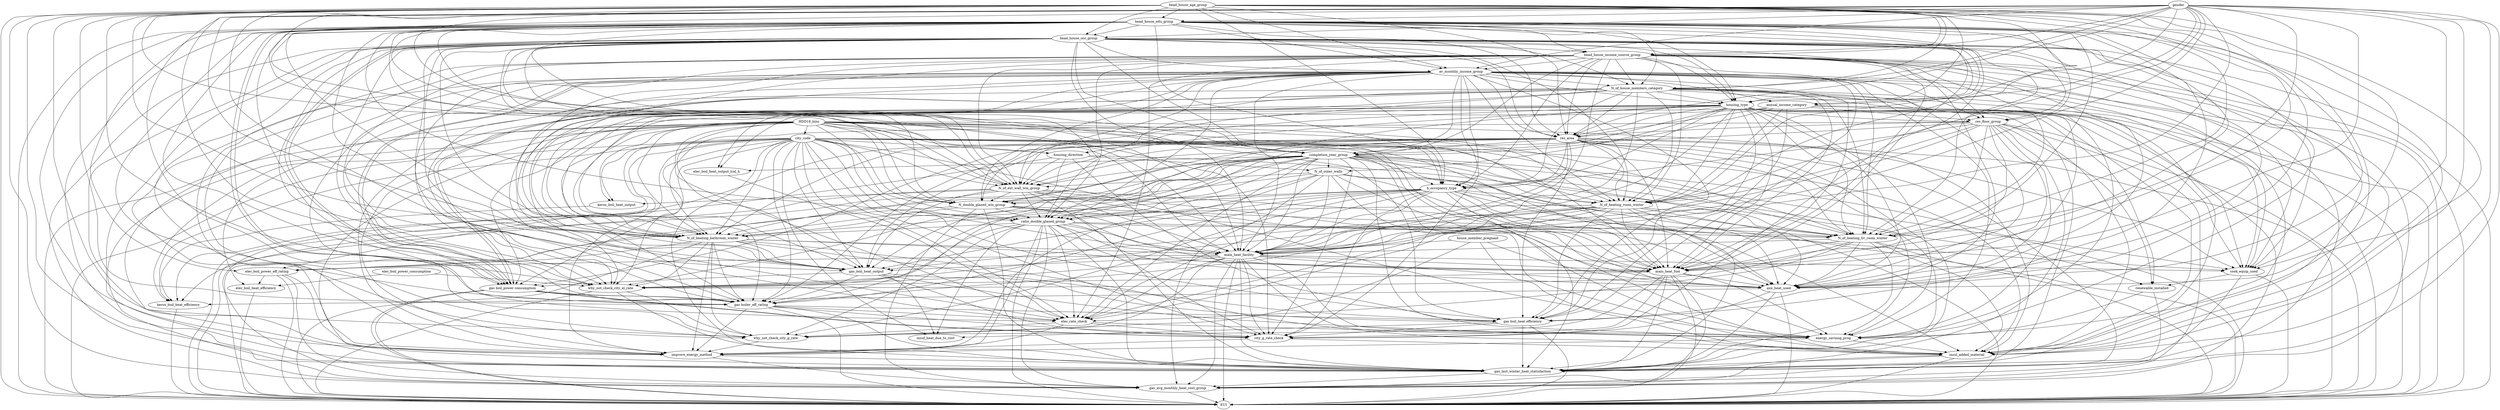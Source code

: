 digraph {
	HDD18_bins -> city_code
	HDD18_bins -> housing_direction
	HDD18_bins -> N_of_heating_room_winter
	HDD18_bins -> N_of_heating_liv_room_winter
	HDD18_bins -> N_of_heating_bathroom_winter
	HDD18_bins -> N_of_ext_wall_win_group
	HDD18_bins -> ratio_double_glazed_group
	HDD18_bins -> N_double_glazed_win_group
	HDD18_bins -> main_heat_facility
	HDD18_bins -> main_heat_fuel
	HDD18_bins -> keros_boil_heat_output
	HDD18_bins -> keros_boil_heat_efficiency
	HDD18_bins -> gas_boil_heat_output
	HDD18_bins -> "gas boil_power consumption"
	HDD18_bins -> "gas boiler_eff_rating"
	HDD18_bins -> "gas boil_heat efficiency"
	HDD18_bins -> elec_rate_check
	HDD18_bins -> city_g_rate_check
	HDD18_bins -> gas_avg_monthly_heat_cost_group
	HDD18_bins -> gas_last_winter_heat_statisfaction
	HDD18_bins -> insul_added_material
	HDD18_bins -> improve_energy_method
	HDD18_bins -> energy_savinng_prog
	HDD18_bins -> EUI
	city_code -> housing_direction
	city_code -> N_of_heating_room_winter
	city_code -> N_of_heating_liv_room_winter
	city_code -> N_of_heating_bathroom_winter
	city_code -> N_of_ext_wall_win_group
	city_code -> ratio_double_glazed_group
	city_code -> N_double_glazed_win_group
	city_code -> main_heat_facility
	city_code -> main_heat_fuel
	city_code -> aux_heat_used
	city_code -> keros_boil_heat_output
	city_code -> keros_boil_heat_efficiency
	city_code -> gas_boil_heat_output
	city_code -> "gas boil_power consumption"
	city_code -> "gas boiler_eff_rating"
	city_code -> "gas boil_heat efficiency"
	city_code -> elec_boil_power_eff_rating
	city_code -> elec_rate_check
	city_code -> city_g_rate_check
	city_code -> why_not_check_city_el_rate
	city_code -> gas_avg_monthly_heat_cost_group
	city_code -> gas_last_winter_heat_statisfaction
	city_code -> insuf_heat_due_to_cost
	city_code -> insul_added_material
	city_code -> improve_energy_method
	city_code -> energy_savinng_prog
	city_code -> EUI
	housing_type -> res_floor_group
	housing_type -> N_of_outer_walls
	housing_type -> housing_direction
	housing_type -> completion_year_group
	housing_type -> res_area
	housing_type -> N_of_heating_room_winter
	housing_type -> N_of_heating_liv_room_winter
	housing_type -> N_of_heating_bathroom_winter
	housing_type -> N_of_ext_wall_win_group
	housing_type -> ratio_double_glazed_group
	housing_type -> N_double_glazed_win_group
	housing_type -> h_occupancy_type
	housing_type -> main_heat_facility
	housing_type -> main_heat_fuel
	housing_type -> aux_heat_used
	housing_type -> "gas boil_heat efficiency"
	housing_type -> cook_equip_used
	housing_type -> renewable_installed
	housing_type -> why_not_check_city_el_rate
	housing_type -> gas_avg_monthly_heat_cost_group
	housing_type -> gas_last_winter_heat_statisfaction
	housing_type -> insul_added_material
	housing_type -> improve_energy_method
	housing_type -> energy_savinng_prog
	N_of_house_members_category -> housing_type
	gender -> housing_type
	head_house_age_group -> housing_type
	head_house_edu_group -> housing_type
	head_house_occ_group -> housing_type
	head_house_income_source_group -> housing_type
	av_monthly_income_group -> housing_type
	housing_type -> EUI
	res_floor_group -> res_area
	res_floor_group -> N_of_heating_room_winter
	res_floor_group -> N_of_heating_liv_room_winter
	res_floor_group -> N_of_heating_bathroom_winter
	res_floor_group -> N_of_ext_wall_win_group
	res_floor_group -> h_occupancy_type
	res_floor_group -> main_heat_facility
	res_floor_group -> main_heat_fuel
	res_floor_group -> aux_heat_used
	res_floor_group -> renewable_installed
	res_floor_group -> gas_avg_monthly_heat_cost_group
	res_floor_group -> gas_last_winter_heat_statisfaction
	res_floor_group -> insul_added_material
	res_floor_group -> energy_savinng_prog
	head_house_edu_group -> res_floor_group
	head_house_occ_group -> res_floor_group
	head_house_income_source_group -> res_floor_group
	annual_income_category -> res_floor_group
	av_monthly_income_group -> res_floor_group
	res_floor_group -> EUI
	housing_direction -> N_of_outer_walls
	completion_year_group -> N_of_outer_walls
	N_of_outer_walls -> N_of_ext_wall_win_group
	N_of_outer_walls -> ratio_double_glazed_group
	N_of_outer_walls -> N_double_glazed_win_group
	N_of_outer_walls -> main_heat_facility
	N_of_outer_walls -> main_heat_fuel
	N_of_outer_walls -> aux_heat_used
	N_of_outer_walls -> gas_avg_monthly_heat_cost_group
	N_of_outer_walls -> gas_last_winter_heat_statisfaction
	N_of_outer_walls -> insul_added_material
	N_of_outer_walls -> improve_energy_method
	N_of_outer_walls -> EUI
	housing_direction -> N_of_ext_wall_win_group
	housing_direction -> N_double_glazed_win_group
	housing_direction -> renewable_installed
	housing_direction -> energy_savinng_prog
	housing_direction -> EUI
	res_area -> completion_year_group
	completion_year_group -> N_of_heating_room_winter
	completion_year_group -> N_of_heating_liv_room_winter
	completion_year_group -> N_of_heating_bathroom_winter
	completion_year_group -> N_of_ext_wall_win_group
	completion_year_group -> ratio_double_glazed_group
	completion_year_group -> N_double_glazed_win_group
	completion_year_group -> h_occupancy_type
	completion_year_group -> main_heat_facility
	completion_year_group -> main_heat_fuel
	completion_year_group -> aux_heat_used
	completion_year_group -> keros_boil_heat_efficiency
	completion_year_group -> gas_boil_heat_output
	completion_year_group -> "gas boiler_eff_rating"
	completion_year_group -> "gas boil_heat efficiency"
	completion_year_group -> elec_boil_heat_output_lcal_h
	completion_year_group -> elec_boil_power_eff_rating
	completion_year_group -> cook_equip_used
	completion_year_group -> elec_rate_check
	completion_year_group -> city_g_rate_check
	completion_year_group -> why_not_check_city_el_rate
	completion_year_group -> gas_last_winter_heat_statisfaction
	head_house_age_group -> completion_year_group
	head_house_edu_group -> completion_year_group
	head_house_occ_group -> completion_year_group
	head_house_income_source_group -> completion_year_group
	annual_income_category -> completion_year_group
	av_monthly_income_group -> completion_year_group
	completion_year_group -> EUI
	res_area -> N_of_heating_room_winter
	res_area -> N_of_heating_liv_room_winter
	res_area -> N_of_heating_bathroom_winter
	res_area -> N_of_ext_wall_win_group
	res_area -> ratio_double_glazed_group
	res_area -> N_double_glazed_win_group
	res_area -> h_occupancy_type
	res_area -> main_heat_facility
	res_area -> main_heat_fuel
	res_area -> keros_boil_heat_efficiency
	res_area -> gas_boil_heat_output
	res_area -> "gas boil_power consumption"
	res_area -> "gas boiler_eff_rating"
	res_area -> "gas boil_heat efficiency"
	res_area -> cook_equip_used
	res_area -> gas_avg_monthly_heat_cost_group
	res_area -> gas_last_winter_heat_statisfaction
	res_area -> energy_savinng_prog
	N_of_house_members_category -> res_area
	gender -> res_area
	head_house_age_group -> res_area
	head_house_edu_group -> res_area
	head_house_occ_group -> res_area
	head_house_income_source_group -> res_area
	annual_income_category -> res_area
	av_monthly_income_group -> res_area
	res_area -> EUI
	N_of_heating_room_winter -> N_of_heating_liv_room_winter
	N_of_heating_room_winter -> N_of_heating_bathroom_winter
	h_occupancy_type -> N_of_heating_room_winter
	N_of_heating_room_winter -> main_heat_facility
	N_of_heating_room_winter -> main_heat_fuel
	N_of_heating_room_winter -> aux_heat_used
	N_of_heating_room_winter -> gas_boil_heat_output
	N_of_heating_room_winter -> "gas boiler_eff_rating"
	N_of_heating_room_winter -> "gas boil_heat efficiency"
	N_of_heating_room_winter -> elec_rate_check
	N_of_heating_room_winter -> why_not_check_city_el_rate
	N_of_heating_room_winter -> gas_last_winter_heat_statisfaction
	N_of_house_members_category -> N_of_heating_room_winter
	gender -> N_of_heating_room_winter
	head_house_age_group -> N_of_heating_room_winter
	head_house_edu_group -> N_of_heating_room_winter
	head_house_occ_group -> N_of_heating_room_winter
	head_house_income_source_group -> N_of_heating_room_winter
	annual_income_category -> N_of_heating_room_winter
	av_monthly_income_group -> N_of_heating_room_winter
	N_of_heating_room_winter -> EUI
	N_of_ext_wall_win_group -> N_of_heating_liv_room_winter
	ratio_double_glazed_group -> N_of_heating_liv_room_winter
	N_double_glazed_win_group -> N_of_heating_liv_room_winter
	h_occupancy_type -> N_of_heating_liv_room_winter
	N_of_heating_liv_room_winter -> main_heat_facility
	N_of_heating_liv_room_winter -> main_heat_fuel
	N_of_heating_liv_room_winter -> aux_heat_used
	N_of_heating_liv_room_winter -> elec_rate_check
	N_of_heating_liv_room_winter -> why_not_check_city_el_rate
	N_of_heating_liv_room_winter -> gas_last_winter_heat_statisfaction
	N_of_heating_liv_room_winter -> insul_added_material
	N_of_house_members_category -> N_of_heating_liv_room_winter
	gender -> N_of_heating_liv_room_winter
	head_house_age_group -> N_of_heating_liv_room_winter
	head_house_edu_group -> N_of_heating_liv_room_winter
	head_house_occ_group -> N_of_heating_liv_room_winter
	head_house_income_source_group -> N_of_heating_liv_room_winter
	av_monthly_income_group -> N_of_heating_liv_room_winter
	N_of_heating_liv_room_winter -> EUI
	N_of_ext_wall_win_group -> N_of_heating_bathroom_winter
	ratio_double_glazed_group -> N_of_heating_bathroom_winter
	N_double_glazed_win_group -> N_of_heating_bathroom_winter
	N_of_heating_bathroom_winter -> main_heat_facility
	N_of_heating_bathroom_winter -> main_heat_fuel
	N_of_heating_bathroom_winter -> gas_boil_heat_output
	N_of_heating_bathroom_winter -> "gas boiler_eff_rating"
	N_of_heating_bathroom_winter -> "gas boil_heat efficiency"
	N_of_heating_bathroom_winter -> elec_boil_power_eff_rating
	N_of_heating_bathroom_winter -> why_not_check_city_el_rate
	N_of_heating_bathroom_winter -> why_not_check_city_g_rate
	N_of_heating_bathroom_winter -> insul_added_material
	N_of_heating_bathroom_winter -> improve_energy_method
	N_of_house_members_category -> N_of_heating_bathroom_winter
	gender -> N_of_heating_bathroom_winter
	head_house_age_group -> N_of_heating_bathroom_winter
	head_house_edu_group -> N_of_heating_bathroom_winter
	head_house_occ_group -> N_of_heating_bathroom_winter
	head_house_income_source_group -> N_of_heating_bathroom_winter
	annual_income_category -> N_of_heating_bathroom_winter
	av_monthly_income_group -> N_of_heating_bathroom_winter
	N_of_heating_bathroom_winter -> EUI
	N_of_ext_wall_win_group -> ratio_double_glazed_group
	N_of_ext_wall_win_group -> N_double_glazed_win_group
	N_of_ext_wall_win_group -> main_heat_facility
	N_of_ext_wall_win_group -> main_heat_fuel
	N_of_ext_wall_win_group -> keros_boil_heat_output
	N_of_ext_wall_win_group -> gas_boil_heat_output
	N_of_ext_wall_win_group -> gas_last_winter_heat_statisfaction
	N_of_ext_wall_win_group -> insul_added_material
	N_of_house_members_category -> N_of_ext_wall_win_group
	gender -> N_of_ext_wall_win_group
	head_house_age_group -> N_of_ext_wall_win_group
	head_house_edu_group -> N_of_ext_wall_win_group
	head_house_occ_group -> N_of_ext_wall_win_group
	head_house_income_source_group -> N_of_ext_wall_win_group
	av_monthly_income_group -> N_of_ext_wall_win_group
	N_of_ext_wall_win_group -> EUI
	N_double_glazed_win_group -> ratio_double_glazed_group
	h_occupancy_type -> ratio_double_glazed_group
	ratio_double_glazed_group -> main_heat_facility
	ratio_double_glazed_group -> main_heat_fuel
	ratio_double_glazed_group -> aux_heat_used
	ratio_double_glazed_group -> elec_rate_check
	ratio_double_glazed_group -> city_g_rate_check
	ratio_double_glazed_group -> why_not_check_city_el_rate
	ratio_double_glazed_group -> why_not_check_city_g_rate
	ratio_double_glazed_group -> gas_avg_monthly_heat_cost_group
	ratio_double_glazed_group -> gas_last_winter_heat_statisfaction
	ratio_double_glazed_group -> insuf_heat_due_to_cost
	ratio_double_glazed_group -> insul_added_material
	ratio_double_glazed_group -> improve_energy_method
	head_house_edu_group -> ratio_double_glazed_group
	head_house_occ_group -> ratio_double_glazed_group
	head_house_income_source_group -> ratio_double_glazed_group
	av_monthly_income_group -> ratio_double_glazed_group
	ratio_double_glazed_group -> EUI
	h_occupancy_type -> N_double_glazed_win_group
	N_double_glazed_win_group -> main_heat_facility
	N_double_glazed_win_group -> main_heat_fuel
	N_double_glazed_win_group -> aux_heat_used
	N_double_glazed_win_group -> gas_avg_monthly_heat_cost_group
	N_double_glazed_win_group -> gas_last_winter_heat_statisfaction
	head_house_edu_group -> N_double_glazed_win_group
	head_house_occ_group -> N_double_glazed_win_group
	av_monthly_income_group -> N_double_glazed_win_group
	N_double_glazed_win_group -> EUI
	h_occupancy_type -> main_heat_facility
	h_occupancy_type -> main_heat_fuel
	h_occupancy_type -> aux_heat_used
	h_occupancy_type -> gas_boil_heat_output
	h_occupancy_type -> "gas boiler_eff_rating"
	h_occupancy_type -> cook_equip_used
	h_occupancy_type -> elec_rate_check
	h_occupancy_type -> city_g_rate_check
	h_occupancy_type -> why_not_check_city_el_rate
	h_occupancy_type -> why_not_check_city_g_rate
	h_occupancy_type -> energy_savinng_prog
	N_of_house_members_category -> h_occupancy_type
	head_house_age_group -> h_occupancy_type
	head_house_edu_group -> h_occupancy_type
	head_house_occ_group -> h_occupancy_type
	head_house_income_source_group -> h_occupancy_type
	av_monthly_income_group -> h_occupancy_type
	main_heat_facility -> main_heat_fuel
	main_heat_facility -> aux_heat_used
	main_heat_facility -> gas_boil_heat_output
	main_heat_facility -> elec_boil_power_eff_rating
	main_heat_facility -> cook_equip_used
	main_heat_facility -> elec_rate_check
	main_heat_facility -> city_g_rate_check
	main_heat_facility -> why_not_check_city_el_rate
	main_heat_facility -> why_not_check_city_g_rate
	main_heat_facility -> gas_avg_monthly_heat_cost_group
	main_heat_facility -> gas_last_winter_heat_statisfaction
	main_heat_facility -> insul_added_material
	main_heat_facility -> energy_savinng_prog
	N_of_house_members_category -> main_heat_facility
	gender -> main_heat_facility
	head_house_age_group -> main_heat_facility
	head_house_edu_group -> main_heat_facility
	head_house_occ_group -> main_heat_facility
	head_house_income_source_group -> main_heat_facility
	house_member_pregnant -> main_heat_facility
	av_monthly_income_group -> main_heat_facility
	main_heat_facility -> EUI
	main_heat_fuel -> aux_heat_used
	main_heat_fuel -> city_g_rate_check
	main_heat_fuel -> why_not_check_city_el_rate
	main_heat_fuel -> why_not_check_city_g_rate
	main_heat_fuel -> gas_avg_monthly_heat_cost_group
	main_heat_fuel -> gas_last_winter_heat_statisfaction
	main_heat_fuel -> energy_savinng_prog
	N_of_house_members_category -> main_heat_fuel
	gender -> main_heat_fuel
	head_house_age_group -> main_heat_fuel
	head_house_edu_group -> main_heat_fuel
	head_house_occ_group -> main_heat_fuel
	head_house_income_source_group -> main_heat_fuel
	av_monthly_income_group -> main_heat_fuel
	main_heat_fuel -> EUI
	aux_heat_used -> keros_boil_heat_efficiency
	aux_heat_used -> city_g_rate_check
	aux_heat_used -> gas_last_winter_heat_statisfaction
	N_of_house_members_category -> aux_heat_used
	gender -> aux_heat_used
	head_house_age_group -> aux_heat_used
	head_house_edu_group -> aux_heat_used
	head_house_occ_group -> aux_heat_used
	head_house_income_source_group -> aux_heat_used
	house_member_pregnant -> aux_heat_used
	av_monthly_income_group -> aux_heat_used
	aux_heat_used -> EUI
	keros_boil_heat_output -> keros_boil_heat_efficiency
	keros_boil_heat_efficiency -> EUI
	gas_boil_heat_output -> "gas boil_power consumption"
	gas_boil_heat_output -> "gas boiler_eff_rating"
	gas_boil_heat_output -> "gas boil_heat efficiency"
	gas_boil_heat_output -> city_g_rate_check
	gas_boil_heat_output -> insuf_heat_due_to_cost
	gas_boil_heat_output -> energy_savinng_prog
	N_of_house_members_category -> gas_boil_heat_output
	gender -> gas_boil_heat_output
	head_house_edu_group -> gas_boil_heat_output
	head_house_occ_group -> gas_boil_heat_output
	head_house_income_source_group -> gas_boil_heat_output
	av_monthly_income_group -> gas_boil_heat_output
	"gas boil_power consumption" -> "gas boiler_eff_rating"
	"gas boil_power consumption" -> city_g_rate_check
	N_of_house_members_category -> "gas boil_power consumption"
	head_house_edu_group -> "gas boil_power consumption"
	head_house_occ_group -> "gas boil_power consumption"
	av_monthly_income_group -> "gas boil_power consumption"
	"gas boil_power consumption" -> EUI
	"gas boil_power consumption" -> "gas boiler_eff_rating"
	"gas boil_power consumption" -> city_g_rate_check
	N_of_house_members_category -> "gas boil_power consumption"
	head_house_edu_group -> "gas boil_power consumption"
	head_house_occ_group -> "gas boil_power consumption"
	av_monthly_income_group -> "gas boil_power consumption"
	"gas boil_power consumption" -> EUI
	"gas boiler_eff_rating" -> "gas boil_heat efficiency"
	"gas boiler_eff_rating" -> elec_rate_check
	"gas boiler_eff_rating" -> city_g_rate_check
	"gas boiler_eff_rating" -> gas_last_winter_heat_statisfaction
	"gas boiler_eff_rating" -> improve_energy_method
	gender -> "gas boiler_eff_rating"
	head_house_age_group -> "gas boiler_eff_rating"
	head_house_edu_group -> "gas boiler_eff_rating"
	head_house_occ_group -> "gas boiler_eff_rating"
	head_house_income_source_group -> "gas boiler_eff_rating"
	annual_income_category -> "gas boiler_eff_rating"
	av_monthly_income_group -> "gas boiler_eff_rating"
	"gas boiler_eff_rating" -> EUI
	"gas boil_heat efficiency" -> city_g_rate_check
	"gas boil_heat efficiency" -> gas_last_winter_heat_statisfaction
	"gas boil_heat efficiency" -> insuf_heat_due_to_cost
	head_house_edu_group -> "gas boil_heat efficiency"
	head_house_occ_group -> "gas boil_heat efficiency"
	head_house_income_source_group -> "gas boil_heat efficiency"
	annual_income_category -> "gas boil_heat efficiency"
	av_monthly_income_group -> "gas boil_heat efficiency"
	"gas boil_heat efficiency" -> EUI
	elec_boil_heat_output_lcal_h -> elec_rate_check
	N_of_house_members_category -> elec_boil_heat_output_lcal_h
	av_monthly_income_group -> elec_boil_heat_output_lcal_h
	elec_boil_power_consumption -> elec_boil_heat_efficiency
	elec_boil_power_consumption -> why_not_check_city_el_rate
	elec_boil_power_eff_rating -> elec_boil_heat_efficiency
	elec_boil_power_eff_rating -> gas_avg_monthly_heat_cost_group
	elec_boil_power_eff_rating -> improve_energy_method
	head_house_edu_group -> elec_boil_power_eff_rating
	elec_boil_power_eff_rating -> EUI
	N_of_house_members_category -> elec_boil_heat_efficiency
	elec_boil_heat_efficiency -> EUI
	cook_equip_used -> renewable_installed
	cook_equip_used -> gas_last_winter_heat_statisfaction
	N_of_house_members_category -> cook_equip_used
	gender -> cook_equip_used
	head_house_age_group -> cook_equip_used
	head_house_occ_group -> cook_equip_used
	head_house_income_source_group -> cook_equip_used
	annual_income_category -> cook_equip_used
	av_monthly_income_group -> cook_equip_used
	cook_equip_used -> EUI
	renewable_installed -> gas_avg_monthly_heat_cost_group
	renewable_installed -> energy_savinng_prog
	elec_rate_check -> city_g_rate_check
	elec_rate_check -> why_not_check_city_g_rate
	elec_rate_check -> improve_energy_method
	elec_rate_check -> energy_savinng_prog
	gender -> elec_rate_check
	head_house_edu_group -> elec_rate_check
	head_house_occ_group -> elec_rate_check
	head_house_income_source_group -> elec_rate_check
	av_monthly_income_group -> elec_rate_check
	city_g_rate_check -> insul_added_material
	city_g_rate_check -> improve_energy_method
	head_house_edu_group -> city_g_rate_check
	av_monthly_income_group -> city_g_rate_check
	why_not_check_city_el_rate -> why_not_check_city_g_rate
	why_not_check_city_el_rate -> gas_last_winter_heat_statisfaction
	gender -> why_not_check_city_el_rate
	head_house_age_group -> why_not_check_city_el_rate
	head_house_edu_group -> why_not_check_city_el_rate
	head_house_occ_group -> why_not_check_city_el_rate
	head_house_income_source_group -> why_not_check_city_el_rate
	av_monthly_income_group -> why_not_check_city_el_rate
	why_not_check_city_el_rate -> EUI
	why_not_check_city_g_rate -> improve_energy_method
	head_house_age_group -> why_not_check_city_g_rate
	head_house_occ_group -> why_not_check_city_g_rate
	head_house_income_source_group -> why_not_check_city_g_rate
	house_member_pregnant -> why_not_check_city_g_rate
	av_monthly_income_group -> why_not_check_city_g_rate
	gas_last_winter_heat_statisfaction -> gas_avg_monthly_heat_cost_group
	insul_added_material -> gas_avg_monthly_heat_cost_group
	improve_energy_method -> gas_avg_monthly_heat_cost_group
	head_house_age_group -> gas_avg_monthly_heat_cost_group
	head_house_occ_group -> gas_avg_monthly_heat_cost_group
	head_house_income_source_group -> gas_avg_monthly_heat_cost_group
	gas_avg_monthly_heat_cost_group -> EUI
	insul_added_material -> gas_last_winter_heat_statisfaction
	improve_energy_method -> gas_last_winter_heat_statisfaction
	N_of_house_members_category -> gas_last_winter_heat_statisfaction
	gender -> gas_last_winter_heat_statisfaction
	head_house_age_group -> gas_last_winter_heat_statisfaction
	head_house_edu_group -> gas_last_winter_heat_statisfaction
	head_house_occ_group -> gas_last_winter_heat_statisfaction
	head_house_income_source_group -> gas_last_winter_heat_statisfaction
	av_monthly_income_group -> gas_last_winter_heat_statisfaction
	energy_savinng_prog -> insul_added_material
	gender -> insul_added_material
	head_house_age_group -> insul_added_material
	head_house_edu_group -> insul_added_material
	head_house_occ_group -> insul_added_material
	head_house_income_source_group -> insul_added_material
	house_member_pregnant -> insul_added_material
	av_monthly_income_group -> insul_added_material
	insul_added_material -> EUI
	energy_savinng_prog -> improve_energy_method
	head_house_edu_group -> improve_energy_method
	head_house_occ_group -> improve_energy_method
	head_house_income_source_group -> improve_energy_method
	av_monthly_income_group -> improve_energy_method
	N_of_house_members_category -> energy_savinng_prog
	head_house_age_group -> energy_savinng_prog
	head_house_edu_group -> energy_savinng_prog
	av_monthly_income_group -> energy_savinng_prog
	gender -> N_of_house_members_category
	head_house_age_group -> N_of_house_members_category
	head_house_edu_group -> N_of_house_members_category
	head_house_occ_group -> N_of_house_members_category
	head_house_income_source_group -> N_of_house_members_category
	av_monthly_income_group -> N_of_house_members_category
	N_of_house_members_category -> EUI
	gender -> head_house_edu_group
	gender -> head_house_occ_group
	gender -> head_house_income_source_group
	gender -> annual_income_category
	gender -> av_monthly_income_group
	head_house_age_group -> head_house_edu_group
	head_house_age_group -> head_house_occ_group
	head_house_age_group -> head_house_income_source_group
	head_house_age_group -> av_monthly_income_group
	head_house_age_group -> EUI
	head_house_edu_group -> head_house_occ_group
	head_house_edu_group -> head_house_income_source_group
	head_house_edu_group -> annual_income_category
	head_house_edu_group -> av_monthly_income_group
	head_house_edu_group -> EUI
	head_house_occ_group -> head_house_income_source_group
	head_house_occ_group -> av_monthly_income_group
	head_house_occ_group -> EUI
	head_house_income_source_group -> av_monthly_income_group
	head_house_income_source_group -> EUI
	av_monthly_income_group -> annual_income_category
	annual_income_category -> EUI
	av_monthly_income_group -> EUI
}
